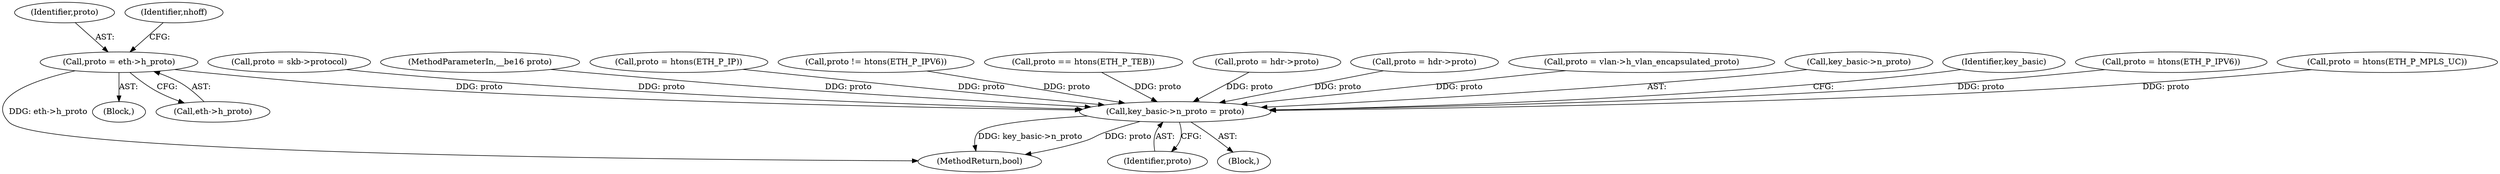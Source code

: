 digraph "0_linux_a6e544b0a88b53114bfa5a57e21b7be7a8dfc9d0@pointer" {
"1000659" [label="(Call,proto = eth->h_proto)"];
"1000758" [label="(Call,key_basic->n_proto = proto)"];
"1000762" [label="(Identifier,proto)"];
"1000759" [label="(Call,key_basic->n_proto)"];
"1000765" [label="(Identifier,key_basic)"];
"1000777" [label="(MethodReturn,bool)"];
"1000641" [label="(Block,)"];
"1000719" [label="(Call,proto = htons(ETH_P_IPV6))"];
"1000725" [label="(Call,proto = htons(ETH_P_MPLS_UC))"];
"1000136" [label="(Call,proto = skb->protocol)"];
"1000109" [label="(MethodParameterIn,__be16 proto)"];
"1000660" [label="(Identifier,proto)"];
"1000713" [label="(Call,proto = htons(ETH_P_IP))"];
"1000661" [label="(Call,eth->h_proto)"];
"1000677" [label="(Call,proto != htons(ETH_P_IPV6))"];
"1000112" [label="(Block,)"];
"1000637" [label="(Call,proto == htons(ETH_P_TEB))"];
"1000408" [label="(Call,proto = hdr->proto)"];
"1000758" [label="(Call,key_basic->n_proto = proto)"];
"1000566" [label="(Call,proto = hdr->proto)"];
"1000380" [label="(Call,proto = vlan->h_vlan_encapsulated_proto)"];
"1000665" [label="(Identifier,nhoff)"];
"1000659" [label="(Call,proto = eth->h_proto)"];
"1000659" -> "1000641"  [label="AST: "];
"1000659" -> "1000661"  [label="CFG: "];
"1000660" -> "1000659"  [label="AST: "];
"1000661" -> "1000659"  [label="AST: "];
"1000665" -> "1000659"  [label="CFG: "];
"1000659" -> "1000777"  [label="DDG: eth->h_proto"];
"1000659" -> "1000758"  [label="DDG: proto"];
"1000758" -> "1000112"  [label="AST: "];
"1000758" -> "1000762"  [label="CFG: "];
"1000759" -> "1000758"  [label="AST: "];
"1000762" -> "1000758"  [label="AST: "];
"1000765" -> "1000758"  [label="CFG: "];
"1000758" -> "1000777"  [label="DDG: proto"];
"1000758" -> "1000777"  [label="DDG: key_basic->n_proto"];
"1000713" -> "1000758"  [label="DDG: proto"];
"1000637" -> "1000758"  [label="DDG: proto"];
"1000677" -> "1000758"  [label="DDG: proto"];
"1000408" -> "1000758"  [label="DDG: proto"];
"1000566" -> "1000758"  [label="DDG: proto"];
"1000719" -> "1000758"  [label="DDG: proto"];
"1000725" -> "1000758"  [label="DDG: proto"];
"1000380" -> "1000758"  [label="DDG: proto"];
"1000136" -> "1000758"  [label="DDG: proto"];
"1000109" -> "1000758"  [label="DDG: proto"];
}
